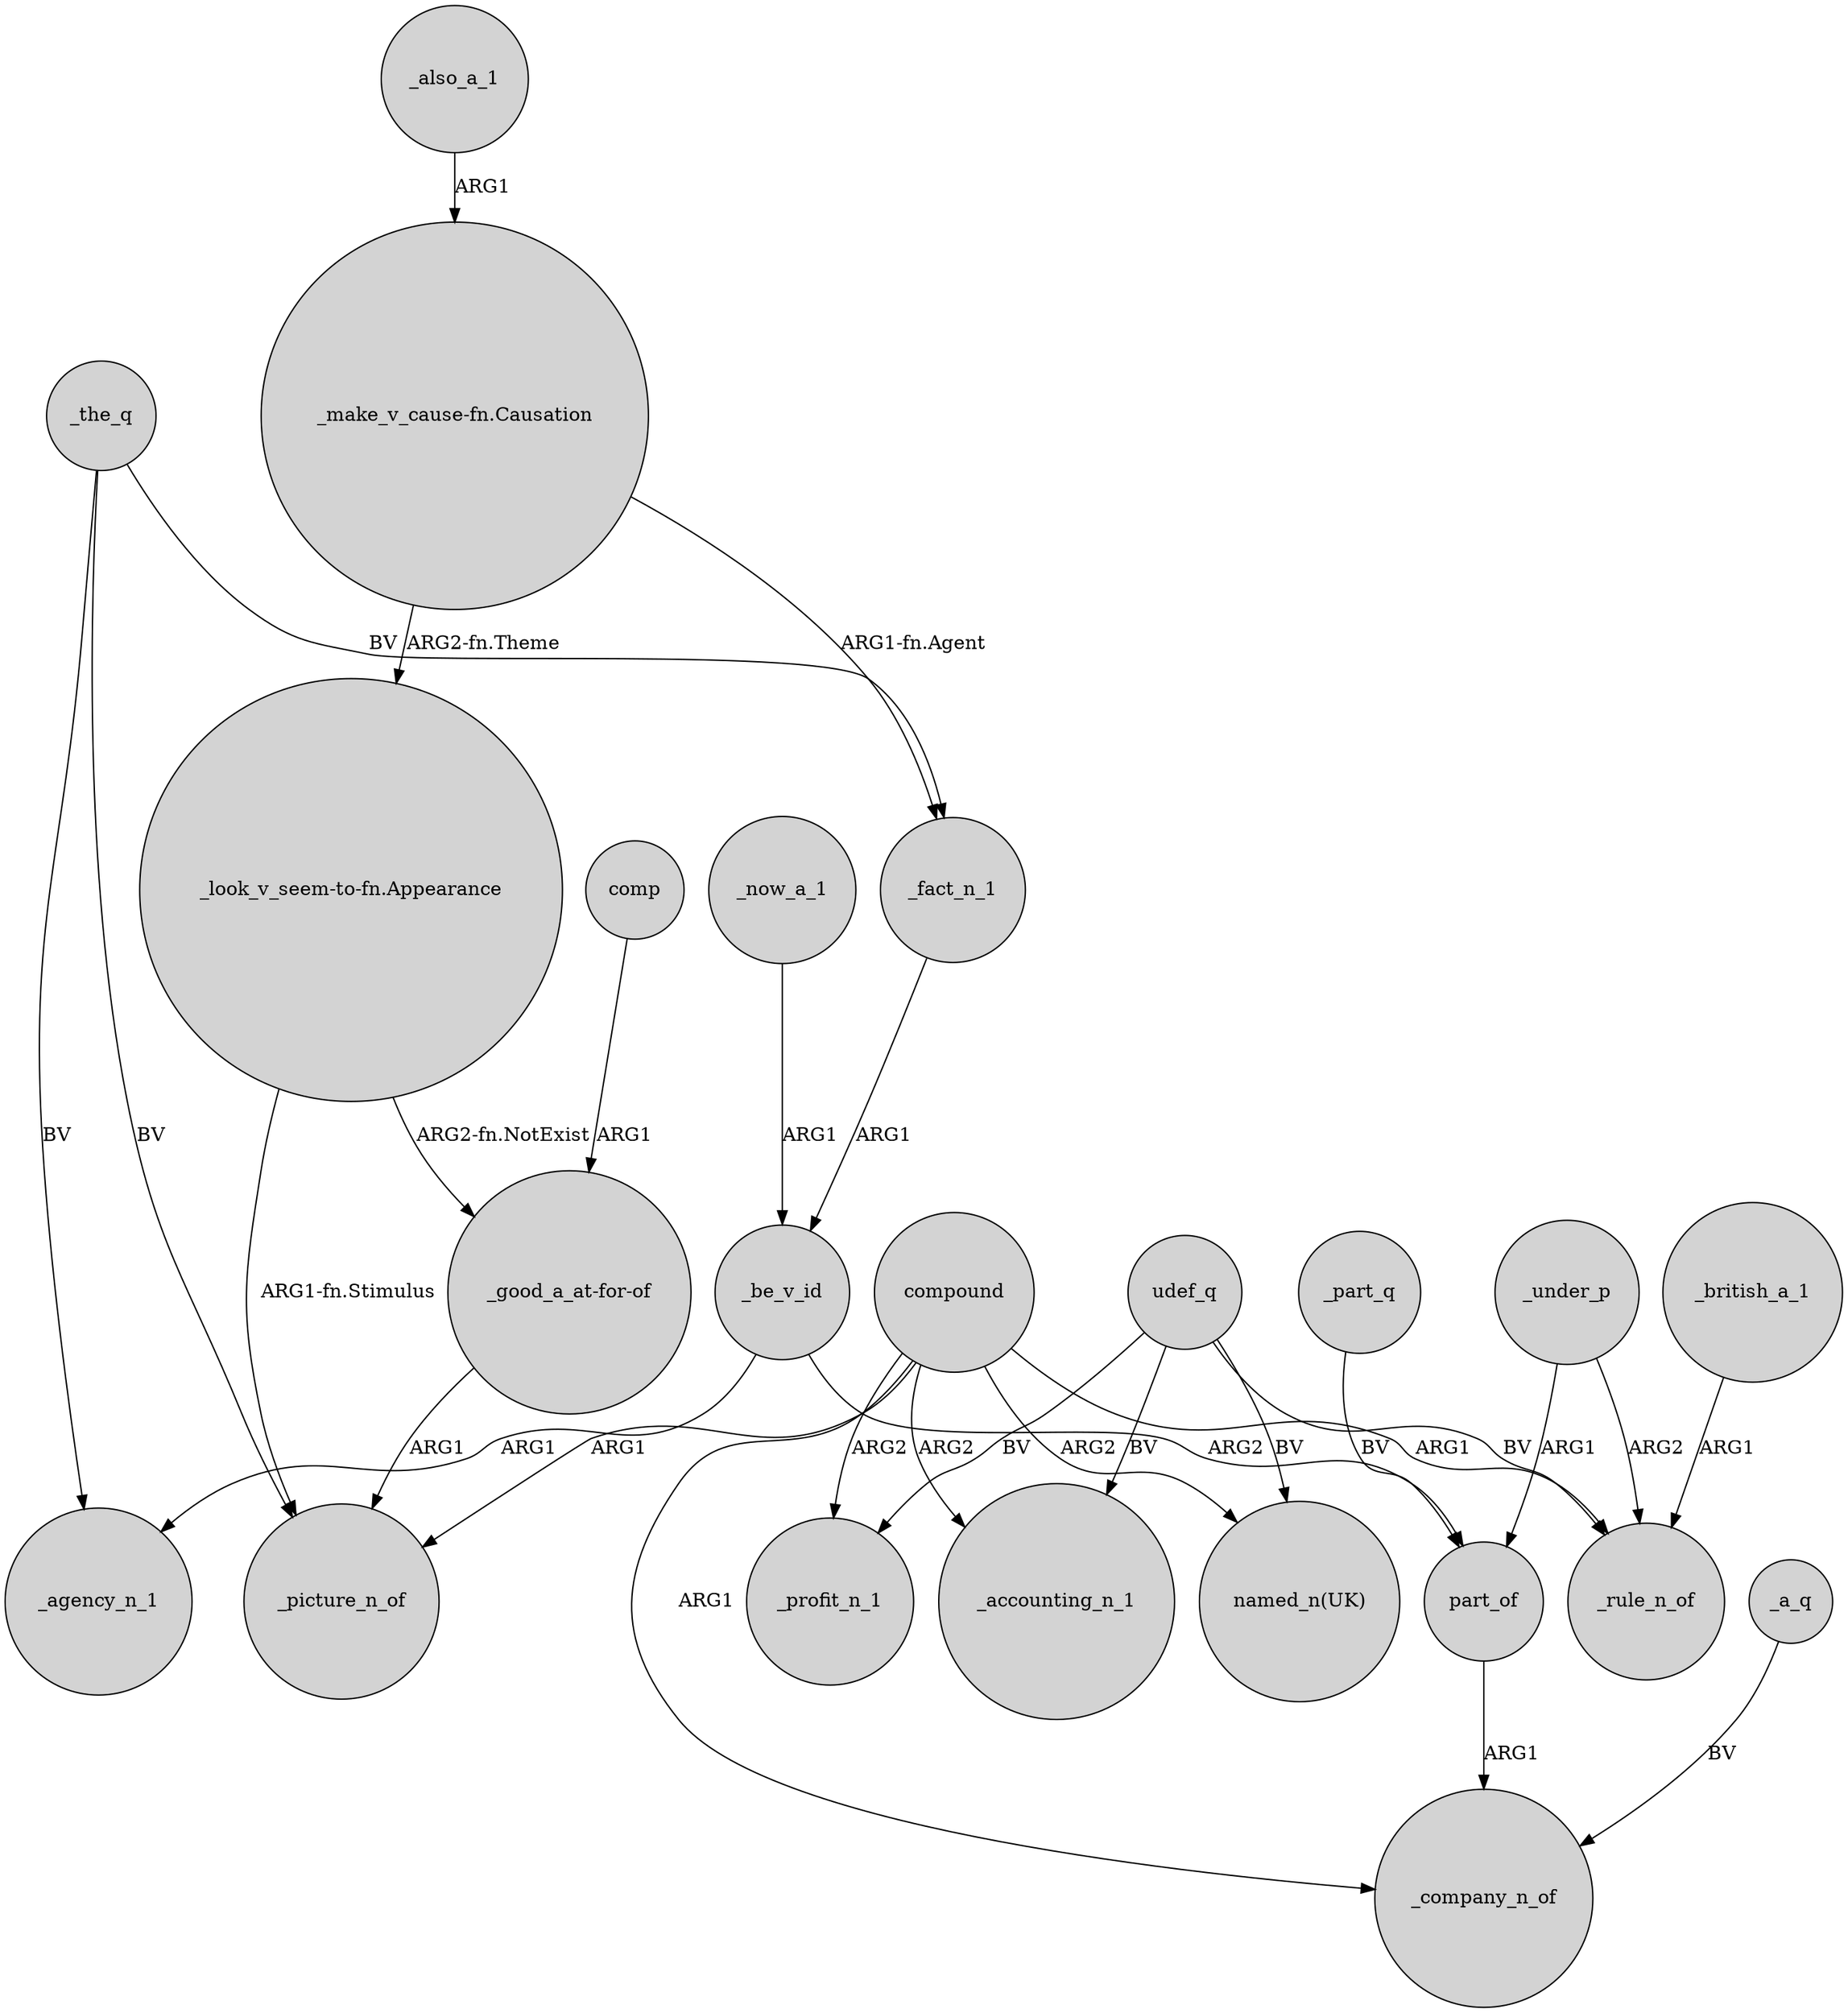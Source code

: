 digraph {
	node [shape=circle style=filled]
	"_make_v_cause-fn.Causation" -> _fact_n_1 [label="ARG1-fn.Agent"]
	udef_q -> _rule_n_of [label=BV]
	"_good_a_at-for-of" -> _picture_n_of [label=ARG1]
	_the_q -> _agency_n_1 [label=BV]
	udef_q -> "named_n(UK)" [label=BV]
	"_make_v_cause-fn.Causation" -> "_look_v_seem-to-fn.Appearance" [label="ARG2-fn.Theme"]
	_fact_n_1 -> _be_v_id [label=ARG1]
	compound -> _rule_n_of [label=ARG1]
	comp -> "_good_a_at-for-of" [label=ARG1]
	_under_p -> _rule_n_of [label=ARG2]
	_under_p -> part_of [label=ARG1]
	_part_q -> part_of [label=BV]
	compound -> _picture_n_of [label=ARG1]
	_be_v_id -> _agency_n_1 [label=ARG1]
	compound -> _company_n_of [label=ARG1]
	_british_a_1 -> _rule_n_of [label=ARG1]
	part_of -> _company_n_of [label=ARG1]
	"_look_v_seem-to-fn.Appearance" -> _picture_n_of [label="ARG1-fn.Stimulus"]
	_also_a_1 -> "_make_v_cause-fn.Causation" [label=ARG1]
	compound -> "named_n(UK)" [label=ARG2]
	_the_q -> _fact_n_1 [label=BV]
	_a_q -> _company_n_of [label=BV]
	compound -> _profit_n_1 [label=ARG2]
	_now_a_1 -> _be_v_id [label=ARG1]
	_the_q -> _picture_n_of [label=BV]
	udef_q -> _profit_n_1 [label=BV]
	"_look_v_seem-to-fn.Appearance" -> "_good_a_at-for-of" [label="ARG2-fn.NotExist"]
	_be_v_id -> part_of [label=ARG2]
	udef_q -> _accounting_n_1 [label=BV]
	compound -> _accounting_n_1 [label=ARG2]
}
